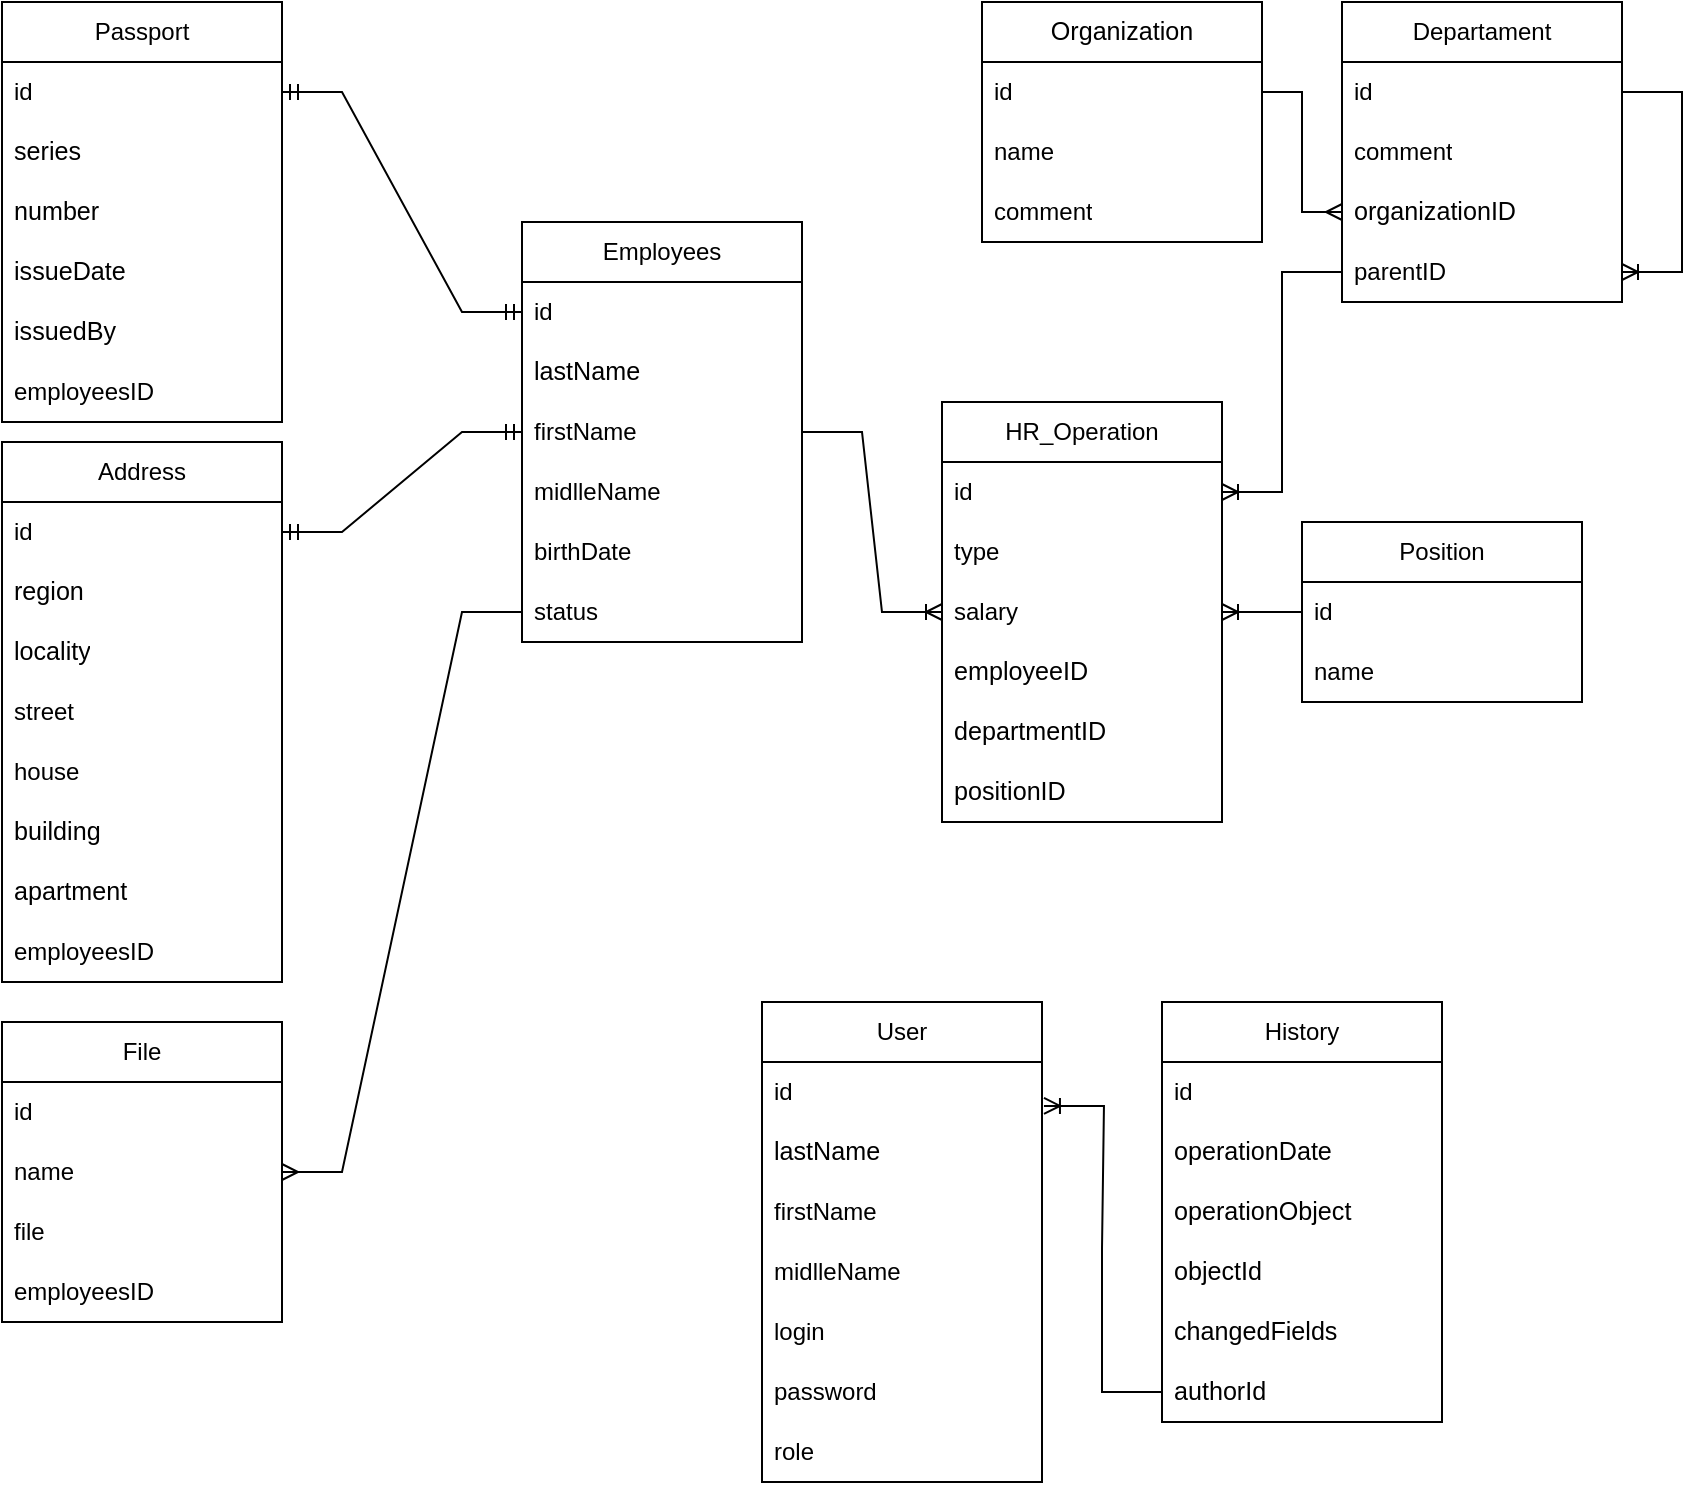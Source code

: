<mxfile version="26.1.1">
  <diagram name="Страница — 1" id="5EqIE66OUT56opSo0yF8">
    <mxGraphModel dx="2261" dy="780" grid="1" gridSize="10" guides="1" tooltips="1" connect="1" arrows="1" fold="1" page="1" pageScale="1" pageWidth="827" pageHeight="1169" math="0" shadow="0">
      <root>
        <mxCell id="0" />
        <mxCell id="1" parent="0" />
        <mxCell id="SlgbwjUA2mvGfJ2VI8TO-1" value="Employees" style="swimlane;fontStyle=0;childLayout=stackLayout;horizontal=1;startSize=30;horizontalStack=0;resizeParent=1;resizeParentMax=0;resizeLast=0;collapsible=1;marginBottom=0;whiteSpace=wrap;html=1;" parent="1" vertex="1">
          <mxGeometry x="70" y="150" width="140" height="210" as="geometry" />
        </mxCell>
        <mxCell id="AIBYLRS4esjGrdHdM603-5" value="id" style="text;strokeColor=none;fillColor=none;align=left;verticalAlign=middle;spacingLeft=4;spacingRight=4;overflow=hidden;points=[[0,0.5],[1,0.5]];portConstraint=eastwest;rotatable=0;whiteSpace=wrap;html=1;" parent="SlgbwjUA2mvGfJ2VI8TO-1" vertex="1">
          <mxGeometry y="30" width="140" height="30" as="geometry" />
        </mxCell>
        <mxCell id="SlgbwjUA2mvGfJ2VI8TO-2" value="&lt;pre style=&quot;font-family: var(--ds-font-family-code); overflow: auto; padding: calc(var(--ds-md-zoom)*8px)calc(var(--ds-md-zoom)*12px); text-wrap-mode: wrap; word-break: break-all; font-size: 12.573px; margin-top: 0px !important; margin-bottom: 0px !important;&quot;&gt;&lt;span style=&quot;&quot; class=&quot;token literal-property property&quot;&gt;&lt;font style=&quot;color: rgb(0, 0, 0);&quot;&gt;lastName&lt;/font&gt;&lt;/span&gt;&lt;/pre&gt;" style="text;strokeColor=none;fillColor=none;align=left;verticalAlign=middle;spacingLeft=4;spacingRight=4;overflow=hidden;points=[[0,0.5],[1,0.5]];portConstraint=eastwest;rotatable=0;whiteSpace=wrap;html=1;" parent="SlgbwjUA2mvGfJ2VI8TO-1" vertex="1">
          <mxGeometry y="60" width="140" height="30" as="geometry" />
        </mxCell>
        <mxCell id="SlgbwjUA2mvGfJ2VI8TO-3" value="firstName" style="text;strokeColor=none;fillColor=none;align=left;verticalAlign=middle;spacingLeft=4;spacingRight=4;overflow=hidden;points=[[0,0.5],[1,0.5]];portConstraint=eastwest;rotatable=0;whiteSpace=wrap;html=1;" parent="SlgbwjUA2mvGfJ2VI8TO-1" vertex="1">
          <mxGeometry y="90" width="140" height="30" as="geometry" />
        </mxCell>
        <mxCell id="SlgbwjUA2mvGfJ2VI8TO-4" value="midlleName" style="text;strokeColor=none;fillColor=none;align=left;verticalAlign=middle;spacingLeft=4;spacingRight=4;overflow=hidden;points=[[0,0.5],[1,0.5]];portConstraint=eastwest;rotatable=0;whiteSpace=wrap;html=1;" parent="SlgbwjUA2mvGfJ2VI8TO-1" vertex="1">
          <mxGeometry y="120" width="140" height="30" as="geometry" />
        </mxCell>
        <mxCell id="SlgbwjUA2mvGfJ2VI8TO-5" value="birthDate" style="text;strokeColor=none;fillColor=none;align=left;verticalAlign=middle;spacingLeft=4;spacingRight=4;overflow=hidden;points=[[0,0.5],[1,0.5]];portConstraint=eastwest;rotatable=0;whiteSpace=wrap;html=1;" parent="SlgbwjUA2mvGfJ2VI8TO-1" vertex="1">
          <mxGeometry y="150" width="140" height="30" as="geometry" />
        </mxCell>
        <mxCell id="AIBYLRS4esjGrdHdM603-75" value="status" style="text;strokeColor=none;fillColor=none;align=left;verticalAlign=middle;spacingLeft=4;spacingRight=4;overflow=hidden;points=[[0,0.5],[1,0.5]];portConstraint=eastwest;rotatable=0;whiteSpace=wrap;html=1;" parent="SlgbwjUA2mvGfJ2VI8TO-1" vertex="1">
          <mxGeometry y="180" width="140" height="30" as="geometry" />
        </mxCell>
        <mxCell id="AIBYLRS4esjGrdHdM603-1" value="&lt;pre style=&quot;font-family: var(--ds-font-family-code); overflow: auto; padding: calc(var(--ds-md-zoom)*8px)calc(var(--ds-md-zoom)*12px); text-wrap-mode: wrap; word-break: break-all; font-size: 12.573px; text-align: start; margin-top: 0px !important; margin-bottom: 0px !important;&quot;&gt;&lt;font style=&quot;color: rgb(0, 0, 0);&quot;&gt;Organization&lt;/font&gt;&lt;/pre&gt;" style="swimlane;fontStyle=0;childLayout=stackLayout;horizontal=1;startSize=30;horizontalStack=0;resizeParent=1;resizeParentMax=0;resizeLast=0;collapsible=1;marginBottom=0;whiteSpace=wrap;html=1;" parent="1" vertex="1">
          <mxGeometry x="300" y="40" width="140" height="120" as="geometry" />
        </mxCell>
        <mxCell id="AIBYLRS4esjGrdHdM603-2" value="id" style="text;strokeColor=none;fillColor=none;align=left;verticalAlign=middle;spacingLeft=4;spacingRight=4;overflow=hidden;points=[[0,0.5],[1,0.5]];portConstraint=eastwest;rotatable=0;whiteSpace=wrap;html=1;" parent="AIBYLRS4esjGrdHdM603-1" vertex="1">
          <mxGeometry y="30" width="140" height="30" as="geometry" />
        </mxCell>
        <mxCell id="AIBYLRS4esjGrdHdM603-3" value="name" style="text;strokeColor=none;fillColor=none;align=left;verticalAlign=middle;spacingLeft=4;spacingRight=4;overflow=hidden;points=[[0,0.5],[1,0.5]];portConstraint=eastwest;rotatable=0;whiteSpace=wrap;html=1;" parent="AIBYLRS4esjGrdHdM603-1" vertex="1">
          <mxGeometry y="60" width="140" height="30" as="geometry" />
        </mxCell>
        <mxCell id="AIBYLRS4esjGrdHdM603-4" value="comment" style="text;strokeColor=none;fillColor=none;align=left;verticalAlign=middle;spacingLeft=4;spacingRight=4;overflow=hidden;points=[[0,0.5],[1,0.5]];portConstraint=eastwest;rotatable=0;whiteSpace=wrap;html=1;" parent="AIBYLRS4esjGrdHdM603-1" vertex="1">
          <mxGeometry y="90" width="140" height="30" as="geometry" />
        </mxCell>
        <mxCell id="AIBYLRS4esjGrdHdM603-7" value="Departament" style="swimlane;fontStyle=0;childLayout=stackLayout;horizontal=1;startSize=30;horizontalStack=0;resizeParent=1;resizeParentMax=0;resizeLast=0;collapsible=1;marginBottom=0;whiteSpace=wrap;html=1;" parent="1" vertex="1">
          <mxGeometry x="480" y="40" width="140" height="150" as="geometry" />
        </mxCell>
        <mxCell id="AIBYLRS4esjGrdHdM603-8" value="id" style="text;strokeColor=none;fillColor=none;align=left;verticalAlign=middle;spacingLeft=4;spacingRight=4;overflow=hidden;points=[[0,0.5],[1,0.5]];portConstraint=eastwest;rotatable=0;whiteSpace=wrap;html=1;" parent="AIBYLRS4esjGrdHdM603-7" vertex="1">
          <mxGeometry y="30" width="140" height="30" as="geometry" />
        </mxCell>
        <mxCell id="AIBYLRS4esjGrdHdM603-10" value="comment" style="text;strokeColor=none;fillColor=none;align=left;verticalAlign=middle;spacingLeft=4;spacingRight=4;overflow=hidden;points=[[0,0.5],[1,0.5]];portConstraint=eastwest;rotatable=0;whiteSpace=wrap;html=1;" parent="AIBYLRS4esjGrdHdM603-7" vertex="1">
          <mxGeometry y="60" width="140" height="30" as="geometry" />
        </mxCell>
        <mxCell id="AIBYLRS4esjGrdHdM603-9" value="&lt;pre style=&quot;font-family: var(--ds-font-family-code); overflow: auto; padding: calc(var(--ds-md-zoom)*8px)calc(var(--ds-md-zoom)*12px); text-wrap-mode: wrap; word-break: break-all; font-size: 12.573px; margin-top: 0px !important; margin-bottom: 0px !important;&quot;&gt;&lt;font style=&quot;color: rgb(0, 0, 0);&quot;&gt;organizationID&lt;/font&gt;&lt;/pre&gt;" style="text;strokeColor=none;fillColor=none;align=left;verticalAlign=middle;spacingLeft=4;spacingRight=4;overflow=hidden;points=[[0,0.5],[1,0.5]];portConstraint=eastwest;rotatable=0;whiteSpace=wrap;html=1;" parent="AIBYLRS4esjGrdHdM603-7" vertex="1">
          <mxGeometry y="90" width="140" height="30" as="geometry" />
        </mxCell>
        <mxCell id="AIBYLRS4esjGrdHdM603-35" value="parentID" style="text;strokeColor=none;fillColor=none;align=left;verticalAlign=middle;spacingLeft=4;spacingRight=4;overflow=hidden;points=[[0,0.5],[1,0.5]];portConstraint=eastwest;rotatable=0;whiteSpace=wrap;html=1;" parent="AIBYLRS4esjGrdHdM603-7" vertex="1">
          <mxGeometry y="120" width="140" height="30" as="geometry" />
        </mxCell>
        <mxCell id="AIBYLRS4esjGrdHdM603-61" value="" style="edgeStyle=entityRelationEdgeStyle;fontSize=12;html=1;endArrow=ERoneToMany;rounded=0;entryX=1;entryY=0.5;entryDx=0;entryDy=0;" parent="AIBYLRS4esjGrdHdM603-7" source="AIBYLRS4esjGrdHdM603-8" target="AIBYLRS4esjGrdHdM603-35" edge="1">
          <mxGeometry width="100" height="100" relative="1" as="geometry">
            <mxPoint x="-120" y="330" as="sourcePoint" />
            <mxPoint x="-20" y="230" as="targetPoint" />
          </mxGeometry>
        </mxCell>
        <mxCell id="AIBYLRS4esjGrdHdM603-11" value="Passport" style="swimlane;fontStyle=0;childLayout=stackLayout;horizontal=1;startSize=30;horizontalStack=0;resizeParent=1;resizeParentMax=0;resizeLast=0;collapsible=1;marginBottom=0;whiteSpace=wrap;html=1;" parent="1" vertex="1">
          <mxGeometry x="-190" y="40" width="140" height="210" as="geometry" />
        </mxCell>
        <mxCell id="AIBYLRS4esjGrdHdM603-12" value="id" style="text;strokeColor=none;fillColor=none;align=left;verticalAlign=middle;spacingLeft=4;spacingRight=4;overflow=hidden;points=[[0,0.5],[1,0.5]];portConstraint=eastwest;rotatable=0;whiteSpace=wrap;html=1;" parent="AIBYLRS4esjGrdHdM603-11" vertex="1">
          <mxGeometry y="30" width="140" height="30" as="geometry" />
        </mxCell>
        <mxCell id="AIBYLRS4esjGrdHdM603-13" value="&lt;pre style=&quot;font-family: var(--ds-font-family-code); overflow: auto; padding: calc(var(--ds-md-zoom)*8px)calc(var(--ds-md-zoom)*12px); text-wrap-mode: wrap; word-break: break-all; font-size: 12.573px; margin-top: 0px !important; margin-bottom: 0px !important;&quot;&gt;&lt;span style=&quot;&quot; class=&quot;token literal-property property&quot;&gt;&lt;font style=&quot;color: rgb(0, 0, 0);&quot;&gt;series&lt;/font&gt;&lt;/span&gt;&lt;/pre&gt;" style="text;strokeColor=none;fillColor=none;align=left;verticalAlign=middle;spacingLeft=4;spacingRight=4;overflow=hidden;points=[[0,0.5],[1,0.5]];portConstraint=eastwest;rotatable=0;whiteSpace=wrap;html=1;" parent="AIBYLRS4esjGrdHdM603-11" vertex="1">
          <mxGeometry y="60" width="140" height="30" as="geometry" />
        </mxCell>
        <mxCell id="AIBYLRS4esjGrdHdM603-14" value="&lt;pre style=&quot;font-family: var(--ds-font-family-code); overflow: auto; padding: calc(var(--ds-md-zoom)*8px)calc(var(--ds-md-zoom)*12px); text-wrap-mode: wrap; word-break: break-all; font-size: 12.573px; margin-top: 0px !important; margin-bottom: 0px !important;&quot;&gt;&lt;span style=&quot;&quot; class=&quot;token literal-property property&quot;&gt;&lt;font style=&quot;color: rgb(0, 0, 0);&quot;&gt;number&lt;/font&gt;&lt;/span&gt;&lt;/pre&gt;" style="text;strokeColor=none;fillColor=none;align=left;verticalAlign=middle;spacingLeft=4;spacingRight=4;overflow=hidden;points=[[0,0.5],[1,0.5]];portConstraint=eastwest;rotatable=0;whiteSpace=wrap;html=1;" parent="AIBYLRS4esjGrdHdM603-11" vertex="1">
          <mxGeometry y="90" width="140" height="30" as="geometry" />
        </mxCell>
        <mxCell id="AIBYLRS4esjGrdHdM603-15" value="&lt;pre style=&quot;font-family: var(--ds-font-family-code); overflow: auto; padding: calc(var(--ds-md-zoom)*8px)calc(var(--ds-md-zoom)*12px); text-wrap-mode: wrap; word-break: break-all; font-size: 12.573px; margin-top: 0px !important; margin-bottom: 0px !important;&quot;&gt;&lt;span style=&quot;&quot; class=&quot;token literal-property property&quot;&gt;&lt;font style=&quot;color: rgb(0, 0, 0);&quot;&gt;issueDate&lt;/font&gt;&lt;/span&gt;&lt;/pre&gt;" style="text;strokeColor=none;fillColor=none;align=left;verticalAlign=middle;spacingLeft=4;spacingRight=4;overflow=hidden;points=[[0,0.5],[1,0.5]];portConstraint=eastwest;rotatable=0;whiteSpace=wrap;html=1;" parent="AIBYLRS4esjGrdHdM603-11" vertex="1">
          <mxGeometry y="120" width="140" height="30" as="geometry" />
        </mxCell>
        <mxCell id="AIBYLRS4esjGrdHdM603-16" value="&lt;pre style=&quot;font-family: var(--ds-font-family-code); overflow: auto; padding: calc(var(--ds-md-zoom)*8px)calc(var(--ds-md-zoom)*12px); text-wrap-mode: wrap; word-break: break-all; font-size: 12.573px; margin-top: 0px !important; margin-bottom: 0px !important;&quot;&gt;&lt;pre style=&quot;font-family: var(--ds-font-family-code); overflow: auto; padding: calc(var(--ds-md-zoom)*8px)calc(var(--ds-md-zoom)*12px); text-wrap-mode: wrap; word-break: break-all; font-size: 12.573px; margin-top: 0px !important; margin-bottom: 0px !important;&quot;&gt;&lt;span style=&quot;&quot; class=&quot;token literal-property property&quot;&gt;&lt;font style=&quot;color: rgb(0, 0, 0);&quot;&gt;issuedBy&lt;/font&gt;&lt;/span&gt;&lt;/pre&gt;&lt;/pre&gt;" style="text;strokeColor=none;fillColor=none;align=left;verticalAlign=middle;spacingLeft=4;spacingRight=4;overflow=hidden;points=[[0,0.5],[1,0.5]];portConstraint=eastwest;rotatable=0;whiteSpace=wrap;html=1;" parent="AIBYLRS4esjGrdHdM603-11" vertex="1">
          <mxGeometry y="150" width="140" height="30" as="geometry" />
        </mxCell>
        <mxCell id="AIBYLRS4esjGrdHdM603-30" value="employeesID" style="text;strokeColor=none;fillColor=none;align=left;verticalAlign=middle;spacingLeft=4;spacingRight=4;overflow=hidden;points=[[0,0.5],[1,0.5]];portConstraint=eastwest;rotatable=0;whiteSpace=wrap;html=1;" parent="AIBYLRS4esjGrdHdM603-11" vertex="1">
          <mxGeometry y="180" width="140" height="30" as="geometry" />
        </mxCell>
        <mxCell id="AIBYLRS4esjGrdHdM603-17" value="Address" style="swimlane;fontStyle=0;childLayout=stackLayout;horizontal=1;startSize=30;horizontalStack=0;resizeParent=1;resizeParentMax=0;resizeLast=0;collapsible=1;marginBottom=0;whiteSpace=wrap;html=1;" parent="1" vertex="1">
          <mxGeometry x="-190" y="260" width="140" height="270" as="geometry" />
        </mxCell>
        <mxCell id="AIBYLRS4esjGrdHdM603-18" value="id" style="text;strokeColor=none;fillColor=none;align=left;verticalAlign=middle;spacingLeft=4;spacingRight=4;overflow=hidden;points=[[0,0.5],[1,0.5]];portConstraint=eastwest;rotatable=0;whiteSpace=wrap;html=1;" parent="AIBYLRS4esjGrdHdM603-17" vertex="1">
          <mxGeometry y="30" width="140" height="30" as="geometry" />
        </mxCell>
        <mxCell id="AIBYLRS4esjGrdHdM603-19" value="&lt;pre style=&quot;font-family: var(--ds-font-family-code); overflow: auto; padding: calc(var(--ds-md-zoom)*8px)calc(var(--ds-md-zoom)*12px); text-wrap-mode: wrap; word-break: break-all; font-size: 12.573px; margin-top: 0px !important; margin-bottom: 0px !important;&quot;&gt;&lt;span style=&quot;&quot; class=&quot;token literal-property property&quot;&gt;&lt;font style=&quot;color: rgb(0, 0, 0);&quot;&gt;region&lt;/font&gt;&lt;/span&gt;&lt;/pre&gt;" style="text;strokeColor=none;fillColor=none;align=left;verticalAlign=middle;spacingLeft=4;spacingRight=4;overflow=hidden;points=[[0,0.5],[1,0.5]];portConstraint=eastwest;rotatable=0;whiteSpace=wrap;html=1;" parent="AIBYLRS4esjGrdHdM603-17" vertex="1">
          <mxGeometry y="60" width="140" height="30" as="geometry" />
        </mxCell>
        <mxCell id="AIBYLRS4esjGrdHdM603-20" value="&lt;pre style=&quot;font-family: var(--ds-font-family-code); overflow: auto; padding: calc(var(--ds-md-zoom)*8px)calc(var(--ds-md-zoom)*12px); text-wrap-mode: wrap; word-break: break-all; font-size: 12.573px; margin-top: 0px !important; margin-bottom: 0px !important;&quot;&gt;&lt;span style=&quot;&quot; class=&quot;token literal-property property&quot;&gt;&lt;font style=&quot;color: rgb(0, 0, 0);&quot;&gt;locality&lt;/font&gt;&lt;/span&gt;&lt;/pre&gt;" style="text;strokeColor=none;fillColor=none;align=left;verticalAlign=middle;spacingLeft=4;spacingRight=4;overflow=hidden;points=[[0,0.5],[1,0.5]];portConstraint=eastwest;rotatable=0;whiteSpace=wrap;html=1;" parent="AIBYLRS4esjGrdHdM603-17" vertex="1">
          <mxGeometry y="90" width="140" height="30" as="geometry" />
        </mxCell>
        <mxCell id="AIBYLRS4esjGrdHdM603-21" value="street" style="text;strokeColor=none;fillColor=none;align=left;verticalAlign=middle;spacingLeft=4;spacingRight=4;overflow=hidden;points=[[0,0.5],[1,0.5]];portConstraint=eastwest;rotatable=0;whiteSpace=wrap;html=1;" parent="AIBYLRS4esjGrdHdM603-17" vertex="1">
          <mxGeometry y="120" width="140" height="30" as="geometry" />
        </mxCell>
        <mxCell id="AIBYLRS4esjGrdHdM603-22" value="house" style="text;strokeColor=none;fillColor=none;align=left;verticalAlign=middle;spacingLeft=4;spacingRight=4;overflow=hidden;points=[[0,0.5],[1,0.5]];portConstraint=eastwest;rotatable=0;whiteSpace=wrap;html=1;" parent="AIBYLRS4esjGrdHdM603-17" vertex="1">
          <mxGeometry y="150" width="140" height="30" as="geometry" />
        </mxCell>
        <mxCell id="AIBYLRS4esjGrdHdM603-23" value="&lt;pre style=&quot;font-family: var(--ds-font-family-code); overflow: auto; padding: calc(var(--ds-md-zoom)*8px)calc(var(--ds-md-zoom)*12px); text-wrap-mode: wrap; word-break: break-all; font-size: 12.573px; margin-top: 0px !important; margin-bottom: 0px !important;&quot;&gt;&lt;span style=&quot;&quot; class=&quot;token literal-property property&quot;&gt;&lt;font style=&quot;color: rgb(0, 0, 0);&quot;&gt;building&lt;/font&gt;&lt;/span&gt;&lt;/pre&gt;" style="text;strokeColor=none;fillColor=none;align=left;verticalAlign=middle;spacingLeft=4;spacingRight=4;overflow=hidden;points=[[0,0.5],[1,0.5]];portConstraint=eastwest;rotatable=0;whiteSpace=wrap;html=1;" parent="AIBYLRS4esjGrdHdM603-17" vertex="1">
          <mxGeometry y="180" width="140" height="30" as="geometry" />
        </mxCell>
        <mxCell id="AIBYLRS4esjGrdHdM603-24" value="&lt;pre style=&quot;font-family: var(--ds-font-family-code); overflow: auto; padding: calc(var(--ds-md-zoom)*8px)calc(var(--ds-md-zoom)*12px); text-wrap-mode: wrap; word-break: break-all; font-size: 12.573px; margin-top: 0px !important; margin-bottom: 0px !important;&quot;&gt;&lt;span style=&quot;&quot; class=&quot;token literal-property property&quot;&gt;&lt;font style=&quot;color: rgb(0, 0, 0);&quot;&gt;apartment&lt;/font&gt;&lt;/span&gt;&lt;/pre&gt;" style="text;strokeColor=none;fillColor=none;align=left;verticalAlign=middle;spacingLeft=4;spacingRight=4;overflow=hidden;points=[[0,0.5],[1,0.5]];portConstraint=eastwest;rotatable=0;whiteSpace=wrap;html=1;" parent="AIBYLRS4esjGrdHdM603-17" vertex="1">
          <mxGeometry y="210" width="140" height="30" as="geometry" />
        </mxCell>
        <mxCell id="AIBYLRS4esjGrdHdM603-31" value="employeesID" style="text;strokeColor=none;fillColor=none;align=left;verticalAlign=middle;spacingLeft=4;spacingRight=4;overflow=hidden;points=[[0,0.5],[1,0.5]];portConstraint=eastwest;rotatable=0;whiteSpace=wrap;html=1;" parent="AIBYLRS4esjGrdHdM603-17" vertex="1">
          <mxGeometry y="240" width="140" height="30" as="geometry" />
        </mxCell>
        <mxCell id="AIBYLRS4esjGrdHdM603-33" value="" style="edgeStyle=entityRelationEdgeStyle;fontSize=12;html=1;endArrow=ERmandOne;startArrow=ERmandOne;rounded=0;exitX=1;exitY=0.5;exitDx=0;exitDy=0;" parent="1" source="AIBYLRS4esjGrdHdM603-18" target="SlgbwjUA2mvGfJ2VI8TO-1" edge="1">
          <mxGeometry width="100" height="100" relative="1" as="geometry">
            <mxPoint x="360" y="450" as="sourcePoint" />
            <mxPoint x="460" y="350" as="targetPoint" />
          </mxGeometry>
        </mxCell>
        <mxCell id="AIBYLRS4esjGrdHdM603-34" value="" style="edgeStyle=entityRelationEdgeStyle;fontSize=12;html=1;endArrow=ERmandOne;startArrow=ERmandOne;rounded=0;exitX=1;exitY=0.5;exitDx=0;exitDy=0;" parent="1" source="AIBYLRS4esjGrdHdM603-12" target="AIBYLRS4esjGrdHdM603-5" edge="1">
          <mxGeometry width="100" height="100" relative="1" as="geometry">
            <mxPoint x="360" y="450" as="sourcePoint" />
            <mxPoint x="460" y="350" as="targetPoint" />
          </mxGeometry>
        </mxCell>
        <mxCell id="AIBYLRS4esjGrdHdM603-36" value="" style="fontSize=12;html=1;endArrow=ERmany;rounded=0;edgeStyle=orthogonalEdgeStyle;exitX=1;exitY=0.5;exitDx=0;exitDy=0;" parent="1" source="AIBYLRS4esjGrdHdM603-2" target="AIBYLRS4esjGrdHdM603-9" edge="1">
          <mxGeometry width="100" height="100" relative="1" as="geometry">
            <mxPoint x="360" y="450" as="sourcePoint" />
            <mxPoint x="460" y="350" as="targetPoint" />
          </mxGeometry>
        </mxCell>
        <mxCell id="AIBYLRS4esjGrdHdM603-37" value="Position" style="swimlane;fontStyle=0;childLayout=stackLayout;horizontal=1;startSize=30;horizontalStack=0;resizeParent=1;resizeParentMax=0;resizeLast=0;collapsible=1;marginBottom=0;whiteSpace=wrap;html=1;" parent="1" vertex="1">
          <mxGeometry x="460" y="300" width="140" height="90" as="geometry" />
        </mxCell>
        <mxCell id="AIBYLRS4esjGrdHdM603-38" value="id" style="text;strokeColor=none;fillColor=none;align=left;verticalAlign=middle;spacingLeft=4;spacingRight=4;overflow=hidden;points=[[0,0.5],[1,0.5]];portConstraint=eastwest;rotatable=0;whiteSpace=wrap;html=1;" parent="AIBYLRS4esjGrdHdM603-37" vertex="1">
          <mxGeometry y="30" width="140" height="30" as="geometry" />
        </mxCell>
        <mxCell id="AIBYLRS4esjGrdHdM603-39" value="name" style="text;strokeColor=none;fillColor=none;align=left;verticalAlign=middle;spacingLeft=4;spacingRight=4;overflow=hidden;points=[[0,0.5],[1,0.5]];portConstraint=eastwest;rotatable=0;whiteSpace=wrap;html=1;" parent="AIBYLRS4esjGrdHdM603-37" vertex="1">
          <mxGeometry y="60" width="140" height="30" as="geometry" />
        </mxCell>
        <mxCell id="AIBYLRS4esjGrdHdM603-41" value="File" style="swimlane;fontStyle=0;childLayout=stackLayout;horizontal=1;startSize=30;horizontalStack=0;resizeParent=1;resizeParentMax=0;resizeLast=0;collapsible=1;marginBottom=0;whiteSpace=wrap;html=1;" parent="1" vertex="1">
          <mxGeometry x="-190" y="550" width="140" height="150" as="geometry" />
        </mxCell>
        <mxCell id="AIBYLRS4esjGrdHdM603-42" value="id" style="text;strokeColor=none;fillColor=none;align=left;verticalAlign=middle;spacingLeft=4;spacingRight=4;overflow=hidden;points=[[0,0.5],[1,0.5]];portConstraint=eastwest;rotatable=0;whiteSpace=wrap;html=1;" parent="AIBYLRS4esjGrdHdM603-41" vertex="1">
          <mxGeometry y="30" width="140" height="30" as="geometry" />
        </mxCell>
        <mxCell id="AIBYLRS4esjGrdHdM603-43" value="name" style="text;strokeColor=none;fillColor=none;align=left;verticalAlign=middle;spacingLeft=4;spacingRight=4;overflow=hidden;points=[[0,0.5],[1,0.5]];portConstraint=eastwest;rotatable=0;whiteSpace=wrap;html=1;" parent="AIBYLRS4esjGrdHdM603-41" vertex="1">
          <mxGeometry y="60" width="140" height="30" as="geometry" />
        </mxCell>
        <mxCell id="AIBYLRS4esjGrdHdM603-44" value="file" style="text;strokeColor=none;fillColor=none;align=left;verticalAlign=middle;spacingLeft=4;spacingRight=4;overflow=hidden;points=[[0,0.5],[1,0.5]];portConstraint=eastwest;rotatable=0;whiteSpace=wrap;html=1;" parent="AIBYLRS4esjGrdHdM603-41" vertex="1">
          <mxGeometry y="90" width="140" height="30" as="geometry" />
        </mxCell>
        <mxCell id="AIBYLRS4esjGrdHdM603-29" value="employeesID" style="text;strokeColor=none;fillColor=none;align=left;verticalAlign=middle;spacingLeft=4;spacingRight=4;overflow=hidden;points=[[0,0.5],[1,0.5]];portConstraint=eastwest;rotatable=0;whiteSpace=wrap;html=1;" parent="AIBYLRS4esjGrdHdM603-41" vertex="1">
          <mxGeometry y="120" width="140" height="30" as="geometry" />
        </mxCell>
        <mxCell id="AIBYLRS4esjGrdHdM603-45" value="HR_Operation" style="swimlane;fontStyle=0;childLayout=stackLayout;horizontal=1;startSize=30;horizontalStack=0;resizeParent=1;resizeParentMax=0;resizeLast=0;collapsible=1;marginBottom=0;whiteSpace=wrap;html=1;" parent="1" vertex="1">
          <mxGeometry x="280" y="240" width="140" height="210" as="geometry" />
        </mxCell>
        <mxCell id="AIBYLRS4esjGrdHdM603-46" value="id" style="text;strokeColor=none;fillColor=none;align=left;verticalAlign=middle;spacingLeft=4;spacingRight=4;overflow=hidden;points=[[0,0.5],[1,0.5]];portConstraint=eastwest;rotatable=0;whiteSpace=wrap;html=1;" parent="AIBYLRS4esjGrdHdM603-45" vertex="1">
          <mxGeometry y="30" width="140" height="30" as="geometry" />
        </mxCell>
        <mxCell id="AIBYLRS4esjGrdHdM603-47" value="type" style="text;strokeColor=none;fillColor=none;align=left;verticalAlign=middle;spacingLeft=4;spacingRight=4;overflow=hidden;points=[[0,0.5],[1,0.5]];portConstraint=eastwest;rotatable=0;whiteSpace=wrap;html=1;" parent="AIBYLRS4esjGrdHdM603-45" vertex="1">
          <mxGeometry y="60" width="140" height="30" as="geometry" />
        </mxCell>
        <mxCell id="AIBYLRS4esjGrdHdM603-48" value="salary" style="text;strokeColor=none;fillColor=none;align=left;verticalAlign=middle;spacingLeft=4;spacingRight=4;overflow=hidden;points=[[0,0.5],[1,0.5]];portConstraint=eastwest;rotatable=0;whiteSpace=wrap;html=1;" parent="AIBYLRS4esjGrdHdM603-45" vertex="1">
          <mxGeometry y="90" width="140" height="30" as="geometry" />
        </mxCell>
        <mxCell id="AIBYLRS4esjGrdHdM603-51" value="&lt;pre style=&quot;font-family: var(--ds-font-family-code); overflow: auto; padding: calc(var(--ds-md-zoom)*8px)calc(var(--ds-md-zoom)*12px); text-wrap-mode: wrap; word-break: break-all; font-size: 12.573px; margin-top: 0px !important; margin-bottom: 0px !important;&quot;&gt;&lt;span style=&quot;&quot; class=&quot;token literal-property property&quot;&gt;&lt;font style=&quot;color: rgb(0, 0, 0);&quot;&gt;employeeID&lt;/font&gt;&lt;/span&gt;&lt;/pre&gt;" style="text;strokeColor=none;fillColor=none;align=left;verticalAlign=middle;spacingLeft=4;spacingRight=4;overflow=hidden;points=[[0,0.5],[1,0.5]];portConstraint=eastwest;rotatable=0;whiteSpace=wrap;html=1;" parent="AIBYLRS4esjGrdHdM603-45" vertex="1">
          <mxGeometry y="120" width="140" height="30" as="geometry" />
        </mxCell>
        <mxCell id="AIBYLRS4esjGrdHdM603-52" value="&lt;pre style=&quot;font-family: var(--ds-font-family-code); overflow: auto; padding: calc(var(--ds-md-zoom)*8px)calc(var(--ds-md-zoom)*12px); text-wrap-mode: wrap; word-break: break-all; font-size: 12.573px; margin-top: 0px !important; margin-bottom: 0px !important;&quot;&gt;&lt;span style=&quot;&quot; class=&quot;token literal-property property&quot;&gt;&lt;font style=&quot;color: rgb(0, 0, 0);&quot;&gt;departmentID&lt;/font&gt;&lt;/span&gt;&lt;/pre&gt;" style="text;strokeColor=none;fillColor=none;align=left;verticalAlign=middle;spacingLeft=4;spacingRight=4;overflow=hidden;points=[[0,0.5],[1,0.5]];portConstraint=eastwest;rotatable=0;whiteSpace=wrap;html=1;" parent="AIBYLRS4esjGrdHdM603-45" vertex="1">
          <mxGeometry y="150" width="140" height="30" as="geometry" />
        </mxCell>
        <mxCell id="AIBYLRS4esjGrdHdM603-53" value="&lt;pre style=&quot;font-family: var(--ds-font-family-code); overflow: auto; padding: calc(var(--ds-md-zoom)*8px)calc(var(--ds-md-zoom)*12px); text-wrap-mode: wrap; word-break: break-all; font-size: 12.573px; margin-top: 0px !important; margin-bottom: 0px !important;&quot;&gt;&lt;span style=&quot;&quot; class=&quot;token literal-property property&quot;&gt;&lt;font style=&quot;color: rgb(0, 0, 0);&quot;&gt;positionID&lt;/font&gt;&lt;/span&gt;&lt;/pre&gt;" style="text;strokeColor=none;fillColor=none;align=left;verticalAlign=middle;spacingLeft=4;spacingRight=4;overflow=hidden;points=[[0,0.5],[1,0.5]];portConstraint=eastwest;rotatable=0;whiteSpace=wrap;html=1;" parent="AIBYLRS4esjGrdHdM603-45" vertex="1">
          <mxGeometry y="180" width="140" height="30" as="geometry" />
        </mxCell>
        <mxCell id="AIBYLRS4esjGrdHdM603-54" value="History" style="swimlane;fontStyle=0;childLayout=stackLayout;horizontal=1;startSize=30;horizontalStack=0;resizeParent=1;resizeParentMax=0;resizeLast=0;collapsible=1;marginBottom=0;whiteSpace=wrap;html=1;" parent="1" vertex="1">
          <mxGeometry x="390" y="540" width="140" height="210" as="geometry" />
        </mxCell>
        <mxCell id="AIBYLRS4esjGrdHdM603-55" value="id" style="text;strokeColor=none;fillColor=none;align=left;verticalAlign=middle;spacingLeft=4;spacingRight=4;overflow=hidden;points=[[0,0.5],[1,0.5]];portConstraint=eastwest;rotatable=0;whiteSpace=wrap;html=1;" parent="AIBYLRS4esjGrdHdM603-54" vertex="1">
          <mxGeometry y="30" width="140" height="30" as="geometry" />
        </mxCell>
        <mxCell id="AIBYLRS4esjGrdHdM603-56" value="&lt;pre style=&quot;font-family: var(--ds-font-family-code); overflow: auto; padding: calc(var(--ds-md-zoom)*8px)calc(var(--ds-md-zoom)*12px); text-wrap-mode: wrap; word-break: break-all; font-size: 12.573px; margin-top: 0px !important; margin-bottom: 0px !important;&quot;&gt;&lt;span style=&quot;&quot; class=&quot;token literal-property property&quot;&gt;&lt;font style=&quot;color: rgb(0, 0, 0);&quot;&gt;operationDate&lt;/font&gt;&lt;/span&gt;&lt;/pre&gt;" style="text;strokeColor=none;fillColor=none;align=left;verticalAlign=middle;spacingLeft=4;spacingRight=4;overflow=hidden;points=[[0,0.5],[1,0.5]];portConstraint=eastwest;rotatable=0;whiteSpace=wrap;html=1;" parent="AIBYLRS4esjGrdHdM603-54" vertex="1">
          <mxGeometry y="60" width="140" height="30" as="geometry" />
        </mxCell>
        <mxCell id="AIBYLRS4esjGrdHdM603-58" value="&lt;pre style=&quot;font-family: var(--ds-font-family-code); overflow: auto; padding: calc(var(--ds-md-zoom)*8px)calc(var(--ds-md-zoom)*12px); text-wrap-mode: wrap; word-break: break-all; font-size: 12.573px; margin-top: 0px !important; margin-bottom: 0px !important;&quot;&gt;&lt;span style=&quot;&quot; class=&quot;token literal-property property&quot;&gt;&lt;font style=&quot;color: rgb(0, 0, 0);&quot;&gt;operationObject&lt;/font&gt;&lt;/span&gt;&lt;/pre&gt;" style="text;strokeColor=none;fillColor=none;align=left;verticalAlign=middle;spacingLeft=4;spacingRight=4;overflow=hidden;points=[[0,0.5],[1,0.5]];portConstraint=eastwest;rotatable=0;whiteSpace=wrap;html=1;" parent="AIBYLRS4esjGrdHdM603-54" vertex="1">
          <mxGeometry y="90" width="140" height="30" as="geometry" />
        </mxCell>
        <mxCell id="AIBYLRS4esjGrdHdM603-59" value="&lt;pre style=&quot;font-family: var(--ds-font-family-code); overflow: auto; padding: calc(var(--ds-md-zoom)*8px)calc(var(--ds-md-zoom)*12px); text-wrap-mode: wrap; word-break: break-all; font-size: 12.573px; margin-top: 0px !important; margin-bottom: 0px !important;&quot;&gt;&lt;span style=&quot;&quot; class=&quot;token literal-property property&quot;&gt;&lt;font style=&quot;color: rgb(0, 0, 0);&quot;&gt;objectId&lt;/font&gt;&lt;/span&gt;&lt;/pre&gt;" style="text;strokeColor=none;fillColor=none;align=left;verticalAlign=middle;spacingLeft=4;spacingRight=4;overflow=hidden;points=[[0,0.5],[1,0.5]];portConstraint=eastwest;rotatable=0;whiteSpace=wrap;html=1;" parent="AIBYLRS4esjGrdHdM603-54" vertex="1">
          <mxGeometry y="120" width="140" height="30" as="geometry" />
        </mxCell>
        <mxCell id="AIBYLRS4esjGrdHdM603-60" value="&lt;pre style=&quot;font-family: var(--ds-font-family-code); overflow: auto; padding: calc(var(--ds-md-zoom)*8px)calc(var(--ds-md-zoom)*12px); text-wrap-mode: wrap; word-break: break-all; font-size: 12.573px; margin-top: 0px !important; margin-bottom: 0px !important;&quot;&gt;&lt;span style=&quot;&quot; class=&quot;token literal-property property&quot;&gt;&lt;font style=&quot;color: rgb(0, 0, 0);&quot;&gt;changedFields&lt;/font&gt;&lt;/span&gt;&lt;/pre&gt;" style="text;strokeColor=none;fillColor=none;align=left;verticalAlign=middle;spacingLeft=4;spacingRight=4;overflow=hidden;points=[[0,0.5],[1,0.5]];portConstraint=eastwest;rotatable=0;whiteSpace=wrap;html=1;" parent="AIBYLRS4esjGrdHdM603-54" vertex="1">
          <mxGeometry y="150" width="140" height="30" as="geometry" />
        </mxCell>
        <mxCell id="AIBYLRS4esjGrdHdM603-74" value="&lt;pre style=&quot;font-family: var(--ds-font-family-code); overflow: auto; padding: calc(var(--ds-md-zoom)*8px)calc(var(--ds-md-zoom)*12px); text-wrap-mode: wrap; word-break: break-all; font-size: 12.573px; margin-top: 0px !important; margin-bottom: 0px !important;&quot;&gt;&lt;span style=&quot;&quot; class=&quot;token property&quot;&gt;&lt;font style=&quot;color: rgb(0, 0, 0);&quot;&gt;authorId&lt;/font&gt;&lt;/span&gt;&lt;/pre&gt;" style="text;strokeColor=none;fillColor=none;align=left;verticalAlign=middle;spacingLeft=4;spacingRight=4;overflow=hidden;points=[[0,0.5],[1,0.5]];portConstraint=eastwest;rotatable=0;whiteSpace=wrap;html=1;" parent="AIBYLRS4esjGrdHdM603-54" vertex="1">
          <mxGeometry y="180" width="140" height="30" as="geometry" />
        </mxCell>
        <mxCell id="AIBYLRS4esjGrdHdM603-63" value="" style="edgeStyle=entityRelationEdgeStyle;fontSize=12;html=1;endArrow=ERoneToMany;rounded=0;" parent="1" source="SlgbwjUA2mvGfJ2VI8TO-1" target="AIBYLRS4esjGrdHdM603-45" edge="1">
          <mxGeometry width="100" height="100" relative="1" as="geometry">
            <mxPoint x="80" y="295" as="sourcePoint" />
            <mxPoint x="-40" y="675" as="targetPoint" />
          </mxGeometry>
        </mxCell>
        <mxCell id="AIBYLRS4esjGrdHdM603-64" value="" style="edgeStyle=orthogonalEdgeStyle;fontSize=12;html=1;endArrow=ERoneToMany;rounded=0;exitX=0;exitY=0.5;exitDx=0;exitDy=0;" parent="1" source="AIBYLRS4esjGrdHdM603-35" target="AIBYLRS4esjGrdHdM603-46" edge="1">
          <mxGeometry width="100" height="100" relative="1" as="geometry">
            <mxPoint x="220" y="250" as="sourcePoint" />
            <mxPoint x="300" y="645" as="targetPoint" />
          </mxGeometry>
        </mxCell>
        <mxCell id="AIBYLRS4esjGrdHdM603-65" value="" style="edgeStyle=orthogonalEdgeStyle;fontSize=12;html=1;endArrow=ERoneToMany;rounded=0;" parent="1" source="AIBYLRS4esjGrdHdM603-37" target="AIBYLRS4esjGrdHdM603-45" edge="1">
          <mxGeometry width="100" height="100" relative="1" as="geometry">
            <mxPoint x="470" y="245" as="sourcePoint" />
            <mxPoint x="370" y="540" as="targetPoint" />
          </mxGeometry>
        </mxCell>
        <mxCell id="AIBYLRS4esjGrdHdM603-66" value="User" style="swimlane;fontStyle=0;childLayout=stackLayout;horizontal=1;startSize=30;horizontalStack=0;resizeParent=1;resizeParentMax=0;resizeLast=0;collapsible=1;marginBottom=0;whiteSpace=wrap;html=1;" parent="1" vertex="1">
          <mxGeometry x="190" y="540" width="140" height="240" as="geometry" />
        </mxCell>
        <mxCell id="AIBYLRS4esjGrdHdM603-67" value="id" style="text;strokeColor=none;fillColor=none;align=left;verticalAlign=middle;spacingLeft=4;spacingRight=4;overflow=hidden;points=[[0,0.5],[1,0.5]];portConstraint=eastwest;rotatable=0;whiteSpace=wrap;html=1;" parent="AIBYLRS4esjGrdHdM603-66" vertex="1">
          <mxGeometry y="30" width="140" height="30" as="geometry" />
        </mxCell>
        <mxCell id="AIBYLRS4esjGrdHdM603-68" value="&lt;pre style=&quot;font-family: var(--ds-font-family-code); overflow: auto; padding: calc(var(--ds-md-zoom)*8px)calc(var(--ds-md-zoom)*12px); text-wrap-mode: wrap; word-break: break-all; font-size: 12.573px; margin-top: 0px !important; margin-bottom: 0px !important;&quot;&gt;&lt;span class=&quot;token literal-property property&quot;&gt;lastName&lt;/span&gt;&lt;/pre&gt;" style="text;strokeColor=none;fillColor=none;align=left;verticalAlign=middle;spacingLeft=4;spacingRight=4;overflow=hidden;points=[[0,0.5],[1,0.5]];portConstraint=eastwest;rotatable=0;whiteSpace=wrap;html=1;" parent="AIBYLRS4esjGrdHdM603-66" vertex="1">
          <mxGeometry y="60" width="140" height="30" as="geometry" />
        </mxCell>
        <mxCell id="AIBYLRS4esjGrdHdM603-69" value="firstName" style="text;strokeColor=none;fillColor=none;align=left;verticalAlign=middle;spacingLeft=4;spacingRight=4;overflow=hidden;points=[[0,0.5],[1,0.5]];portConstraint=eastwest;rotatable=0;whiteSpace=wrap;html=1;" parent="AIBYLRS4esjGrdHdM603-66" vertex="1">
          <mxGeometry y="90" width="140" height="30" as="geometry" />
        </mxCell>
        <mxCell id="AIBYLRS4esjGrdHdM603-70" value="midlleName" style="text;strokeColor=none;fillColor=none;align=left;verticalAlign=middle;spacingLeft=4;spacingRight=4;overflow=hidden;points=[[0,0.5],[1,0.5]];portConstraint=eastwest;rotatable=0;whiteSpace=wrap;html=1;" parent="AIBYLRS4esjGrdHdM603-66" vertex="1">
          <mxGeometry y="120" width="140" height="30" as="geometry" />
        </mxCell>
        <mxCell id="AIBYLRS4esjGrdHdM603-71" value="login" style="text;strokeColor=none;fillColor=none;align=left;verticalAlign=middle;spacingLeft=4;spacingRight=4;overflow=hidden;points=[[0,0.5],[1,0.5]];portConstraint=eastwest;rotatable=0;whiteSpace=wrap;html=1;" parent="AIBYLRS4esjGrdHdM603-66" vertex="1">
          <mxGeometry y="150" width="140" height="30" as="geometry" />
        </mxCell>
        <mxCell id="AIBYLRS4esjGrdHdM603-72" value="password" style="text;strokeColor=none;fillColor=none;align=left;verticalAlign=middle;spacingLeft=4;spacingRight=4;overflow=hidden;points=[[0,0.5],[1,0.5]];portConstraint=eastwest;rotatable=0;whiteSpace=wrap;html=1;" parent="AIBYLRS4esjGrdHdM603-66" vertex="1">
          <mxGeometry y="180" width="140" height="30" as="geometry" />
        </mxCell>
        <mxCell id="AIBYLRS4esjGrdHdM603-73" value="role" style="text;strokeColor=none;fillColor=none;align=left;verticalAlign=middle;spacingLeft=4;spacingRight=4;overflow=hidden;points=[[0,0.5],[1,0.5]];portConstraint=eastwest;rotatable=0;whiteSpace=wrap;html=1;" parent="AIBYLRS4esjGrdHdM603-66" vertex="1">
          <mxGeometry y="210" width="140" height="30" as="geometry" />
        </mxCell>
        <mxCell id="AIBYLRS4esjGrdHdM603-76" value="" style="edgeStyle=entityRelationEdgeStyle;fontSize=12;html=1;endArrow=ERoneToMany;rounded=0;entryX=1.007;entryY=0.733;entryDx=0;entryDy=0;entryPerimeter=0;exitX=0;exitY=0.5;exitDx=0;exitDy=0;" parent="1" source="AIBYLRS4esjGrdHdM603-74" target="AIBYLRS4esjGrdHdM603-67" edge="1">
          <mxGeometry width="100" height="100" relative="1" as="geometry">
            <mxPoint x="360" y="650" as="sourcePoint" />
            <mxPoint x="460" y="550" as="targetPoint" />
          </mxGeometry>
        </mxCell>
        <mxCell id="euXDV3Lbi4Myke-0M-R_-5" value="" style="edgeStyle=entityRelationEdgeStyle;fontSize=12;html=1;endArrow=ERmany;rounded=0;exitX=0;exitY=0.5;exitDx=0;exitDy=0;" edge="1" parent="1" source="AIBYLRS4esjGrdHdM603-75" target="AIBYLRS4esjGrdHdM603-41">
          <mxGeometry width="100" height="100" relative="1" as="geometry">
            <mxPoint x="130" y="480" as="sourcePoint" />
            <mxPoint x="230" y="380" as="targetPoint" />
          </mxGeometry>
        </mxCell>
      </root>
    </mxGraphModel>
  </diagram>
</mxfile>
